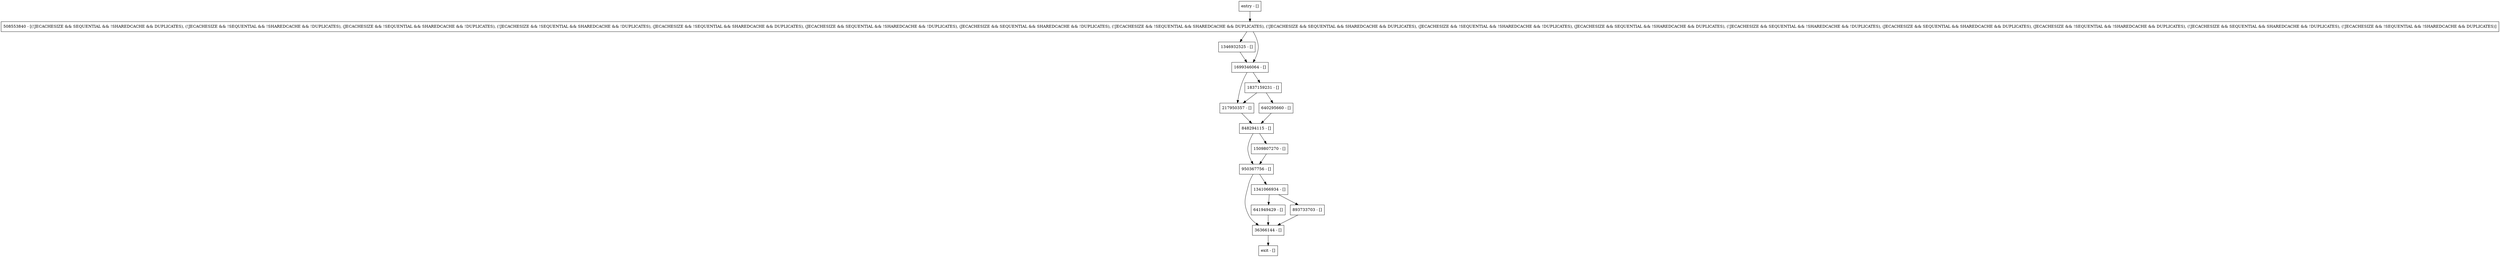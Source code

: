 digraph setConfigProperties {
node [shape=record];
848294115 [label="848294115 - []"];
36366144 [label="36366144 - []"];
641949429 [label="641949429 - []"];
508553840 [label="508553840 - [(!JECACHESIZE && SEQUENTIAL && !SHAREDCACHE && DUPLICATES), (!JECACHESIZE && !SEQUENTIAL && !SHAREDCACHE && !DUPLICATES), (JECACHESIZE && !SEQUENTIAL && SHAREDCACHE && !DUPLICATES), (!JECACHESIZE && !SEQUENTIAL && SHAREDCACHE && !DUPLICATES), (JECACHESIZE && !SEQUENTIAL && SHAREDCACHE && DUPLICATES), (JECACHESIZE && SEQUENTIAL && !SHAREDCACHE && !DUPLICATES), (JECACHESIZE && SEQUENTIAL && SHAREDCACHE && !DUPLICATES), (!JECACHESIZE && !SEQUENTIAL && SHAREDCACHE && DUPLICATES), (!JECACHESIZE && SEQUENTIAL && SHAREDCACHE && DUPLICATES), (JECACHESIZE && !SEQUENTIAL && !SHAREDCACHE && !DUPLICATES), (JECACHESIZE && SEQUENTIAL && !SHAREDCACHE && DUPLICATES), (!JECACHESIZE && SEQUENTIAL && !SHAREDCACHE && !DUPLICATES), (JECACHESIZE && SEQUENTIAL && SHAREDCACHE && DUPLICATES), (JECACHESIZE && !SEQUENTIAL && !SHAREDCACHE && DUPLICATES), (!JECACHESIZE && SEQUENTIAL && SHAREDCACHE && !DUPLICATES), (!JECACHESIZE && !SEQUENTIAL && !SHAREDCACHE && DUPLICATES)]"];
217950357 [label="217950357 - []"];
1346932525 [label="1346932525 - []"];
893733703 [label="893733703 - []"];
entry [label="entry - []"];
exit [label="exit - []"];
640295660 [label="640295660 - []"];
1341066934 [label="1341066934 - []"];
950367756 [label="950367756 - []"];
1837159231 [label="1837159231 - []"];
1509807270 [label="1509807270 - []"];
1699346064 [label="1699346064 - []"];
entry;
exit;
848294115 -> 950367756;
848294115 -> 1509807270;
36366144 -> exit;
641949429 -> 36366144;
508553840 -> 1346932525;
508553840 -> 1699346064;
217950357 -> 848294115;
1346932525 -> 1699346064;
893733703 -> 36366144;
entry -> 508553840;
640295660 -> 848294115;
1341066934 -> 641949429;
1341066934 -> 893733703;
950367756 -> 1341066934;
950367756 -> 36366144;
1837159231 -> 640295660;
1837159231 -> 217950357;
1509807270 -> 950367756;
1699346064 -> 1837159231;
1699346064 -> 217950357;
}
